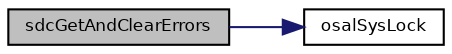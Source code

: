 digraph "sdcGetAndClearErrors"
{
  bgcolor="transparent";
  edge [fontname="Helvetica",fontsize="8",labelfontname="Helvetica",labelfontsize="8"];
  node [fontname="Helvetica",fontsize="8",shape=record];
  rankdir="LR";
  Node37 [label="sdcGetAndClearErrors",height=0.2,width=0.4,color="black", fillcolor="grey75", style="filled", fontcolor="black"];
  Node37 -> Node38 [color="midnightblue",fontsize="8",style="solid",fontname="Helvetica"];
  Node38 [label="osalSysLock",height=0.2,width=0.4,color="black",URL="$group___o_s_a_l.html#ga0cb5e528b0114b4ca61c2eb65a0515fa",tooltip="Enters a critical zone from thread context. "];
}
